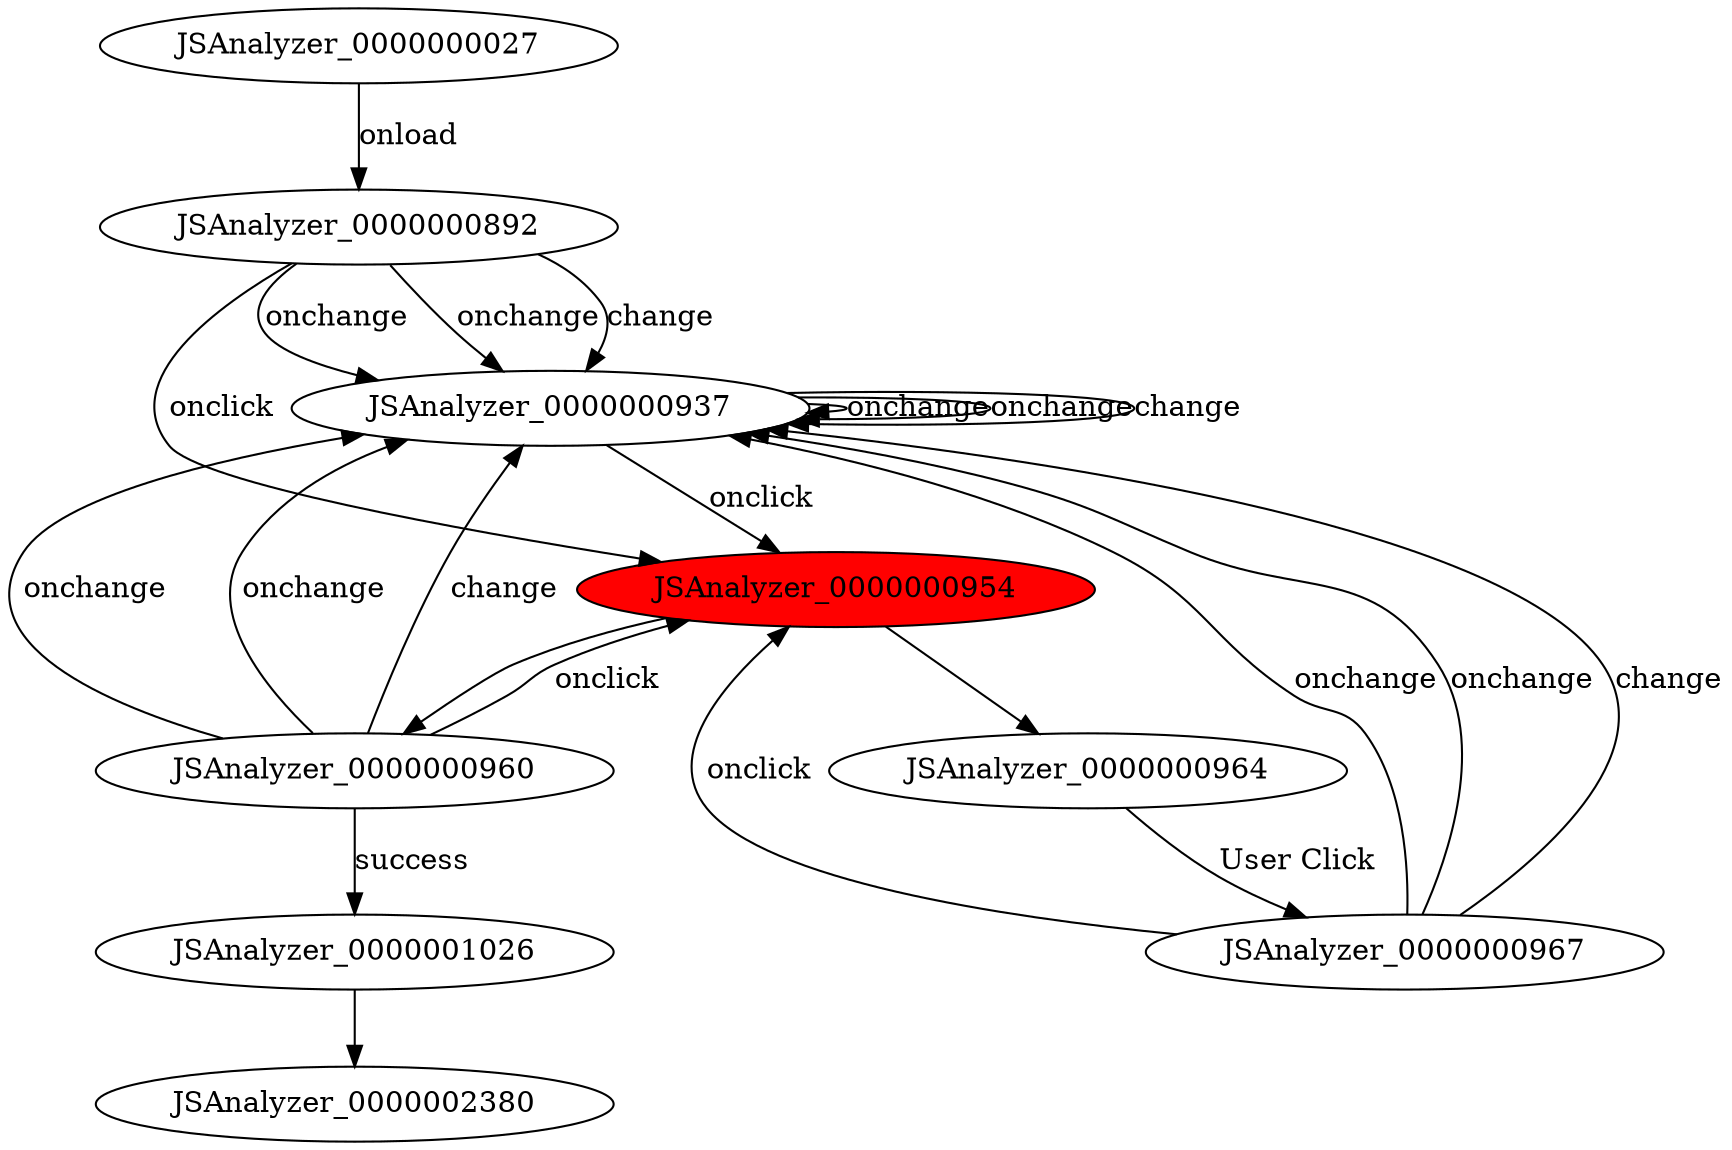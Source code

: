 digraph FSM {
JSAnalyzer_0000000027 [];
JSAnalyzer_0000000892 [];
JSAnalyzer_0000000937 [];
JSAnalyzer_0000000954 [style=filled,fillcolor=red];
JSAnalyzer_0000000960 [];
JSAnalyzer_0000000964 [];
JSAnalyzer_0000001026 [];
JSAnalyzer_0000000967 [];
JSAnalyzer_0000000954 -> JSAnalyzer_0000000960 []
JSAnalyzer_0000000954 -> JSAnalyzer_0000000964 []
JSAnalyzer_0000000027 -> JSAnalyzer_0000000892 [label="onload"]
JSAnalyzer_0000000892 -> JSAnalyzer_0000000937 [label="onchange"]
JSAnalyzer_0000000892 -> JSAnalyzer_0000000937 [label="onchange"]
JSAnalyzer_0000000892 -> JSAnalyzer_0000000937 [label="change"]
JSAnalyzer_0000000892 -> JSAnalyzer_0000000954 [label="onclick"]
JSAnalyzer_0000000937 -> JSAnalyzer_0000000937 [label="onchange"]
JSAnalyzer_0000000937 -> JSAnalyzer_0000000937 [label="onchange"]
JSAnalyzer_0000000937 -> JSAnalyzer_0000000937 [label="change"]
JSAnalyzer_0000000937 -> JSAnalyzer_0000000954 [label="onclick"]
JSAnalyzer_0000000960 -> JSAnalyzer_0000001026 [label="success"]
JSAnalyzer_0000000960 -> JSAnalyzer_0000000937 [label="onchange"]
JSAnalyzer_0000000960 -> JSAnalyzer_0000000937 [label="onchange"]
JSAnalyzer_0000000960 -> JSAnalyzer_0000000937 [label="change"]
JSAnalyzer_0000000960 -> JSAnalyzer_0000000954 [label="onclick"]
JSAnalyzer_0000000964 -> JSAnalyzer_0000000967 [label="User Click"]
JSAnalyzer_0000000967 -> JSAnalyzer_0000000937 [label="onchange"]
JSAnalyzer_0000000967 -> JSAnalyzer_0000000937 [label="onchange"]
JSAnalyzer_0000000967 -> JSAnalyzer_0000000937 [label="change"]
JSAnalyzer_0000000967 -> JSAnalyzer_0000000954 [label="onclick"]
JSAnalyzer_0000001026 -> JSAnalyzer_0000002380 []
}
